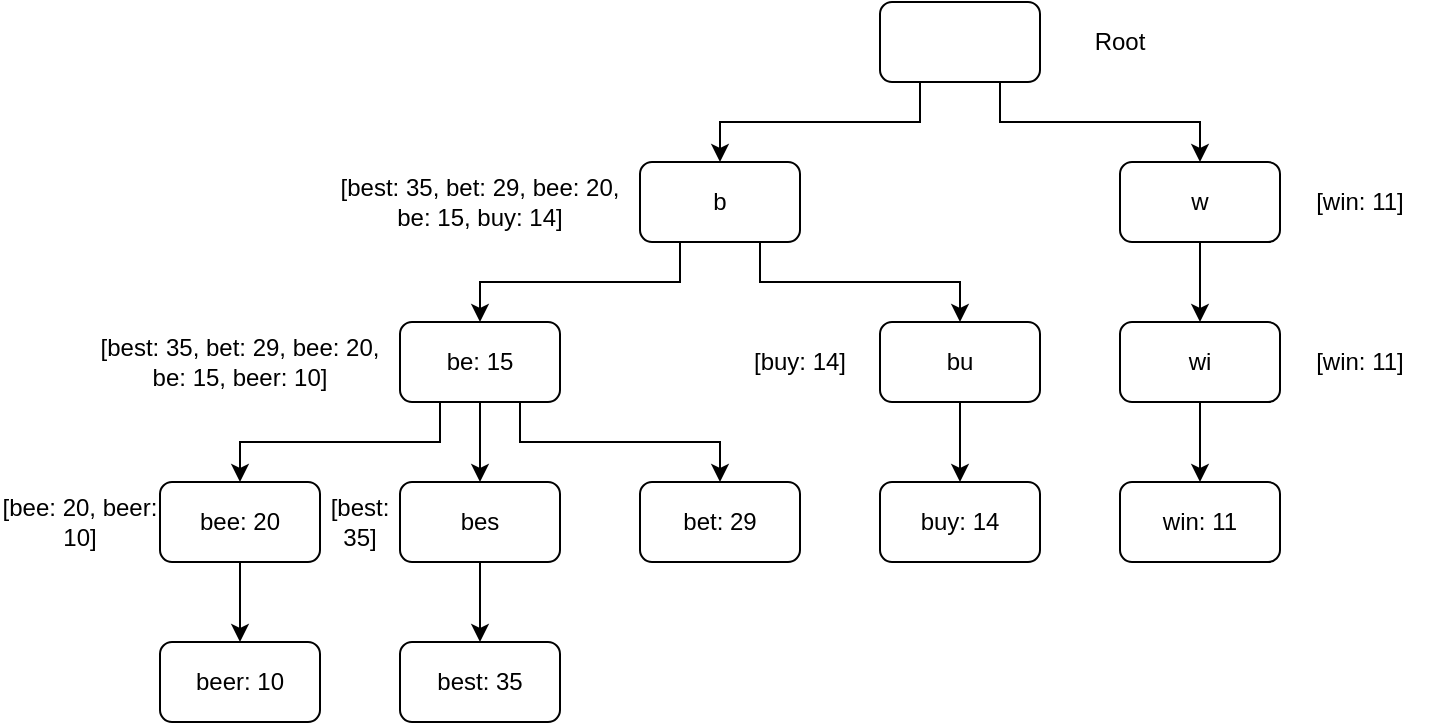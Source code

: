 <mxfile version="22.1.5" type="device">
  <diagram name="Page-1" id="ngoK2wzjkie25mrIc5c_">
    <mxGraphModel dx="882" dy="578" grid="1" gridSize="10" guides="1" tooltips="1" connect="1" arrows="1" fold="1" page="1" pageScale="1" pageWidth="850" pageHeight="1100" math="0" shadow="0">
      <root>
        <mxCell id="0" />
        <mxCell id="1" parent="0" />
        <mxCell id="k6kW4inmM4sqcAP__xaA-16" style="edgeStyle=orthogonalEdgeStyle;rounded=0;orthogonalLoop=1;jettySize=auto;html=1;exitX=0.25;exitY=1;exitDx=0;exitDy=0;entryX=0.5;entryY=0;entryDx=0;entryDy=0;" edge="1" parent="1" source="k6kW4inmM4sqcAP__xaA-1" target="k6kW4inmM4sqcAP__xaA-7">
          <mxGeometry relative="1" as="geometry" />
        </mxCell>
        <mxCell id="k6kW4inmM4sqcAP__xaA-17" style="edgeStyle=orthogonalEdgeStyle;rounded=0;orthogonalLoop=1;jettySize=auto;html=1;exitX=0.75;exitY=1;exitDx=0;exitDy=0;entryX=0.5;entryY=0;entryDx=0;entryDy=0;" edge="1" parent="1" source="k6kW4inmM4sqcAP__xaA-1" target="k6kW4inmM4sqcAP__xaA-8">
          <mxGeometry relative="1" as="geometry" />
        </mxCell>
        <mxCell id="k6kW4inmM4sqcAP__xaA-1" value="" style="rounded=1;whiteSpace=wrap;html=1;" vertex="1" parent="1">
          <mxGeometry x="480" y="40" width="80" height="40" as="geometry" />
        </mxCell>
        <mxCell id="k6kW4inmM4sqcAP__xaA-22" style="edgeStyle=orthogonalEdgeStyle;rounded=0;orthogonalLoop=1;jettySize=auto;html=1;exitX=0.5;exitY=1;exitDx=0;exitDy=0;" edge="1" parent="1" source="k6kW4inmM4sqcAP__xaA-2" target="k6kW4inmM4sqcAP__xaA-5">
          <mxGeometry relative="1" as="geometry" />
        </mxCell>
        <mxCell id="k6kW4inmM4sqcAP__xaA-23" style="edgeStyle=orthogonalEdgeStyle;rounded=0;orthogonalLoop=1;jettySize=auto;html=1;exitX=0.75;exitY=1;exitDx=0;exitDy=0;entryX=0.5;entryY=0;entryDx=0;entryDy=0;" edge="1" parent="1" source="k6kW4inmM4sqcAP__xaA-2" target="k6kW4inmM4sqcAP__xaA-6">
          <mxGeometry relative="1" as="geometry" />
        </mxCell>
        <mxCell id="k6kW4inmM4sqcAP__xaA-24" style="edgeStyle=orthogonalEdgeStyle;rounded=0;orthogonalLoop=1;jettySize=auto;html=1;exitX=0.25;exitY=1;exitDx=0;exitDy=0;entryX=0.5;entryY=0;entryDx=0;entryDy=0;" edge="1" parent="1" source="k6kW4inmM4sqcAP__xaA-2" target="k6kW4inmM4sqcAP__xaA-4">
          <mxGeometry relative="1" as="geometry" />
        </mxCell>
        <mxCell id="k6kW4inmM4sqcAP__xaA-2" value="be: 15" style="rounded=1;whiteSpace=wrap;html=1;" vertex="1" parent="1">
          <mxGeometry x="240" y="200" width="80" height="40" as="geometry" />
        </mxCell>
        <mxCell id="k6kW4inmM4sqcAP__xaA-25" style="edgeStyle=orthogonalEdgeStyle;rounded=0;orthogonalLoop=1;jettySize=auto;html=1;exitX=0.5;exitY=1;exitDx=0;exitDy=0;entryX=0.5;entryY=0;entryDx=0;entryDy=0;" edge="1" parent="1" source="k6kW4inmM4sqcAP__xaA-4" target="k6kW4inmM4sqcAP__xaA-15">
          <mxGeometry relative="1" as="geometry" />
        </mxCell>
        <mxCell id="k6kW4inmM4sqcAP__xaA-4" value="bee: 20" style="rounded=1;whiteSpace=wrap;html=1;" vertex="1" parent="1">
          <mxGeometry x="120" y="280" width="80" height="40" as="geometry" />
        </mxCell>
        <mxCell id="k6kW4inmM4sqcAP__xaA-26" style="edgeStyle=orthogonalEdgeStyle;rounded=0;orthogonalLoop=1;jettySize=auto;html=1;exitX=0.5;exitY=1;exitDx=0;exitDy=0;entryX=0.5;entryY=0;entryDx=0;entryDy=0;" edge="1" parent="1" source="k6kW4inmM4sqcAP__xaA-5" target="k6kW4inmM4sqcAP__xaA-14">
          <mxGeometry relative="1" as="geometry" />
        </mxCell>
        <mxCell id="k6kW4inmM4sqcAP__xaA-5" value="bes" style="rounded=1;whiteSpace=wrap;html=1;" vertex="1" parent="1">
          <mxGeometry x="240" y="280" width="80" height="40" as="geometry" />
        </mxCell>
        <mxCell id="k6kW4inmM4sqcAP__xaA-6" value="bet: 29" style="rounded=1;whiteSpace=wrap;html=1;" vertex="1" parent="1">
          <mxGeometry x="360" y="280" width="80" height="40" as="geometry" />
        </mxCell>
        <mxCell id="k6kW4inmM4sqcAP__xaA-20" style="edgeStyle=orthogonalEdgeStyle;rounded=0;orthogonalLoop=1;jettySize=auto;html=1;exitX=0.75;exitY=1;exitDx=0;exitDy=0;entryX=0.5;entryY=0;entryDx=0;entryDy=0;" edge="1" parent="1" source="k6kW4inmM4sqcAP__xaA-7" target="k6kW4inmM4sqcAP__xaA-11">
          <mxGeometry relative="1" as="geometry" />
        </mxCell>
        <mxCell id="k6kW4inmM4sqcAP__xaA-21" style="edgeStyle=orthogonalEdgeStyle;rounded=0;orthogonalLoop=1;jettySize=auto;html=1;exitX=0.25;exitY=1;exitDx=0;exitDy=0;" edge="1" parent="1" source="k6kW4inmM4sqcAP__xaA-7" target="k6kW4inmM4sqcAP__xaA-2">
          <mxGeometry relative="1" as="geometry" />
        </mxCell>
        <mxCell id="k6kW4inmM4sqcAP__xaA-7" value="b" style="rounded=1;whiteSpace=wrap;html=1;" vertex="1" parent="1">
          <mxGeometry x="360" y="120" width="80" height="40" as="geometry" />
        </mxCell>
        <mxCell id="k6kW4inmM4sqcAP__xaA-18" style="edgeStyle=orthogonalEdgeStyle;rounded=0;orthogonalLoop=1;jettySize=auto;html=1;exitX=0.5;exitY=1;exitDx=0;exitDy=0;entryX=0.5;entryY=0;entryDx=0;entryDy=0;" edge="1" parent="1" source="k6kW4inmM4sqcAP__xaA-8" target="k6kW4inmM4sqcAP__xaA-9">
          <mxGeometry relative="1" as="geometry" />
        </mxCell>
        <mxCell id="k6kW4inmM4sqcAP__xaA-8" value="w" style="rounded=1;whiteSpace=wrap;html=1;" vertex="1" parent="1">
          <mxGeometry x="600" y="120" width="80" height="40" as="geometry" />
        </mxCell>
        <mxCell id="k6kW4inmM4sqcAP__xaA-19" style="edgeStyle=orthogonalEdgeStyle;rounded=0;orthogonalLoop=1;jettySize=auto;html=1;exitX=0.5;exitY=1;exitDx=0;exitDy=0;entryX=0.5;entryY=0;entryDx=0;entryDy=0;" edge="1" parent="1" source="k6kW4inmM4sqcAP__xaA-9" target="k6kW4inmM4sqcAP__xaA-12">
          <mxGeometry relative="1" as="geometry" />
        </mxCell>
        <mxCell id="k6kW4inmM4sqcAP__xaA-9" value="wi" style="rounded=1;whiteSpace=wrap;html=1;" vertex="1" parent="1">
          <mxGeometry x="600" y="200" width="80" height="40" as="geometry" />
        </mxCell>
        <mxCell id="k6kW4inmM4sqcAP__xaA-10" value="buy: 14" style="rounded=1;whiteSpace=wrap;html=1;" vertex="1" parent="1">
          <mxGeometry x="480" y="280" width="80" height="40" as="geometry" />
        </mxCell>
        <mxCell id="k6kW4inmM4sqcAP__xaA-27" style="edgeStyle=orthogonalEdgeStyle;rounded=0;orthogonalLoop=1;jettySize=auto;html=1;exitX=0.5;exitY=1;exitDx=0;exitDy=0;entryX=0.5;entryY=0;entryDx=0;entryDy=0;" edge="1" parent="1" source="k6kW4inmM4sqcAP__xaA-11" target="k6kW4inmM4sqcAP__xaA-10">
          <mxGeometry relative="1" as="geometry" />
        </mxCell>
        <mxCell id="k6kW4inmM4sqcAP__xaA-11" value="bu" style="rounded=1;whiteSpace=wrap;html=1;" vertex="1" parent="1">
          <mxGeometry x="480" y="200" width="80" height="40" as="geometry" />
        </mxCell>
        <mxCell id="k6kW4inmM4sqcAP__xaA-12" value="win: 11" style="rounded=1;whiteSpace=wrap;html=1;" vertex="1" parent="1">
          <mxGeometry x="600" y="280" width="80" height="40" as="geometry" />
        </mxCell>
        <mxCell id="k6kW4inmM4sqcAP__xaA-13" value="Root" style="text;html=1;strokeColor=none;fillColor=none;align=center;verticalAlign=middle;whiteSpace=wrap;rounded=0;" vertex="1" parent="1">
          <mxGeometry x="560" y="40" width="80" height="40" as="geometry" />
        </mxCell>
        <mxCell id="k6kW4inmM4sqcAP__xaA-14" value="best: 35" style="rounded=1;whiteSpace=wrap;html=1;" vertex="1" parent="1">
          <mxGeometry x="240" y="360" width="80" height="40" as="geometry" />
        </mxCell>
        <mxCell id="k6kW4inmM4sqcAP__xaA-15" value="beer: 10" style="rounded=1;whiteSpace=wrap;html=1;" vertex="1" parent="1">
          <mxGeometry x="120" y="360" width="80" height="40" as="geometry" />
        </mxCell>
        <mxCell id="k6kW4inmM4sqcAP__xaA-28" value="[win: 11]" style="text;html=1;strokeColor=none;fillColor=none;align=center;verticalAlign=middle;whiteSpace=wrap;rounded=0;" vertex="1" parent="1">
          <mxGeometry x="680" y="120" width="80" height="40" as="geometry" />
        </mxCell>
        <mxCell id="k6kW4inmM4sqcAP__xaA-29" value="[win: 11]" style="text;html=1;strokeColor=none;fillColor=none;align=center;verticalAlign=middle;whiteSpace=wrap;rounded=0;" vertex="1" parent="1">
          <mxGeometry x="680" y="200" width="80" height="40" as="geometry" />
        </mxCell>
        <mxCell id="k6kW4inmM4sqcAP__xaA-30" value="[buy: 14]" style="text;html=1;strokeColor=none;fillColor=none;align=center;verticalAlign=middle;whiteSpace=wrap;rounded=0;" vertex="1" parent="1">
          <mxGeometry x="400" y="200" width="80" height="40" as="geometry" />
        </mxCell>
        <mxCell id="k6kW4inmM4sqcAP__xaA-31" value="[best: 35, bet: 29, bee: 20, be: 15, buy: 14]" style="text;html=1;strokeColor=none;fillColor=none;align=center;verticalAlign=middle;whiteSpace=wrap;rounded=0;" vertex="1" parent="1">
          <mxGeometry x="200" y="120" width="160" height="40" as="geometry" />
        </mxCell>
        <mxCell id="k6kW4inmM4sqcAP__xaA-32" value="[best: 35, bet: 29, bee: 20, be: 15, beer: 10]" style="text;html=1;strokeColor=none;fillColor=none;align=center;verticalAlign=middle;whiteSpace=wrap;rounded=0;" vertex="1" parent="1">
          <mxGeometry x="80" y="200" width="160" height="40" as="geometry" />
        </mxCell>
        <mxCell id="k6kW4inmM4sqcAP__xaA-33" value="[bee: 20, beer: 10]" style="text;html=1;strokeColor=none;fillColor=none;align=center;verticalAlign=middle;whiteSpace=wrap;rounded=0;" vertex="1" parent="1">
          <mxGeometry x="40" y="280" width="80" height="40" as="geometry" />
        </mxCell>
        <mxCell id="k6kW4inmM4sqcAP__xaA-34" value="[best: 35]" style="text;html=1;strokeColor=none;fillColor=none;align=center;verticalAlign=middle;whiteSpace=wrap;rounded=0;" vertex="1" parent="1">
          <mxGeometry x="200" y="280" width="40" height="40" as="geometry" />
        </mxCell>
      </root>
    </mxGraphModel>
  </diagram>
</mxfile>

